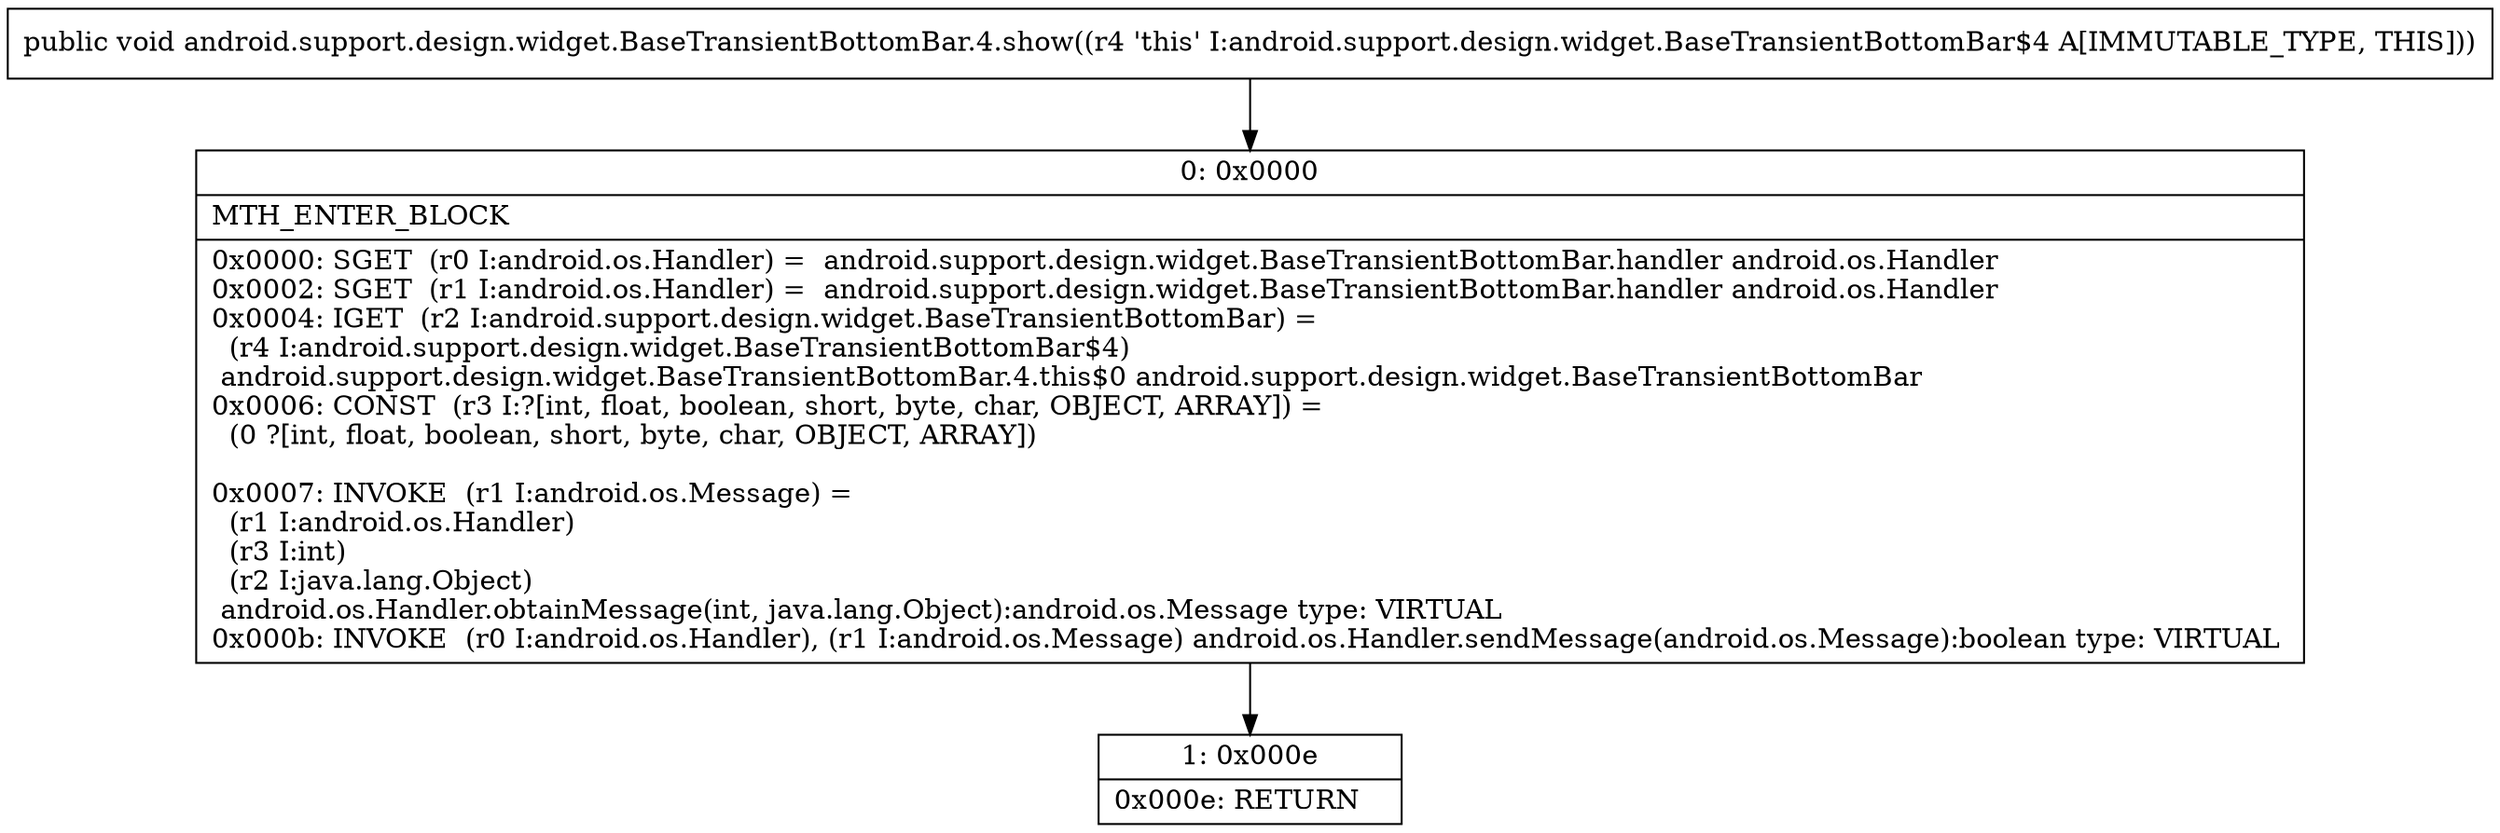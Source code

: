 digraph "CFG forandroid.support.design.widget.BaseTransientBottomBar.4.show()V" {
Node_0 [shape=record,label="{0\:\ 0x0000|MTH_ENTER_BLOCK\l|0x0000: SGET  (r0 I:android.os.Handler) =  android.support.design.widget.BaseTransientBottomBar.handler android.os.Handler \l0x0002: SGET  (r1 I:android.os.Handler) =  android.support.design.widget.BaseTransientBottomBar.handler android.os.Handler \l0x0004: IGET  (r2 I:android.support.design.widget.BaseTransientBottomBar) = \l  (r4 I:android.support.design.widget.BaseTransientBottomBar$4)\l android.support.design.widget.BaseTransientBottomBar.4.this$0 android.support.design.widget.BaseTransientBottomBar \l0x0006: CONST  (r3 I:?[int, float, boolean, short, byte, char, OBJECT, ARRAY]) = \l  (0 ?[int, float, boolean, short, byte, char, OBJECT, ARRAY])\l \l0x0007: INVOKE  (r1 I:android.os.Message) = \l  (r1 I:android.os.Handler)\l  (r3 I:int)\l  (r2 I:java.lang.Object)\l android.os.Handler.obtainMessage(int, java.lang.Object):android.os.Message type: VIRTUAL \l0x000b: INVOKE  (r0 I:android.os.Handler), (r1 I:android.os.Message) android.os.Handler.sendMessage(android.os.Message):boolean type: VIRTUAL \l}"];
Node_1 [shape=record,label="{1\:\ 0x000e|0x000e: RETURN   \l}"];
MethodNode[shape=record,label="{public void android.support.design.widget.BaseTransientBottomBar.4.show((r4 'this' I:android.support.design.widget.BaseTransientBottomBar$4 A[IMMUTABLE_TYPE, THIS])) }"];
MethodNode -> Node_0;
Node_0 -> Node_1;
}

